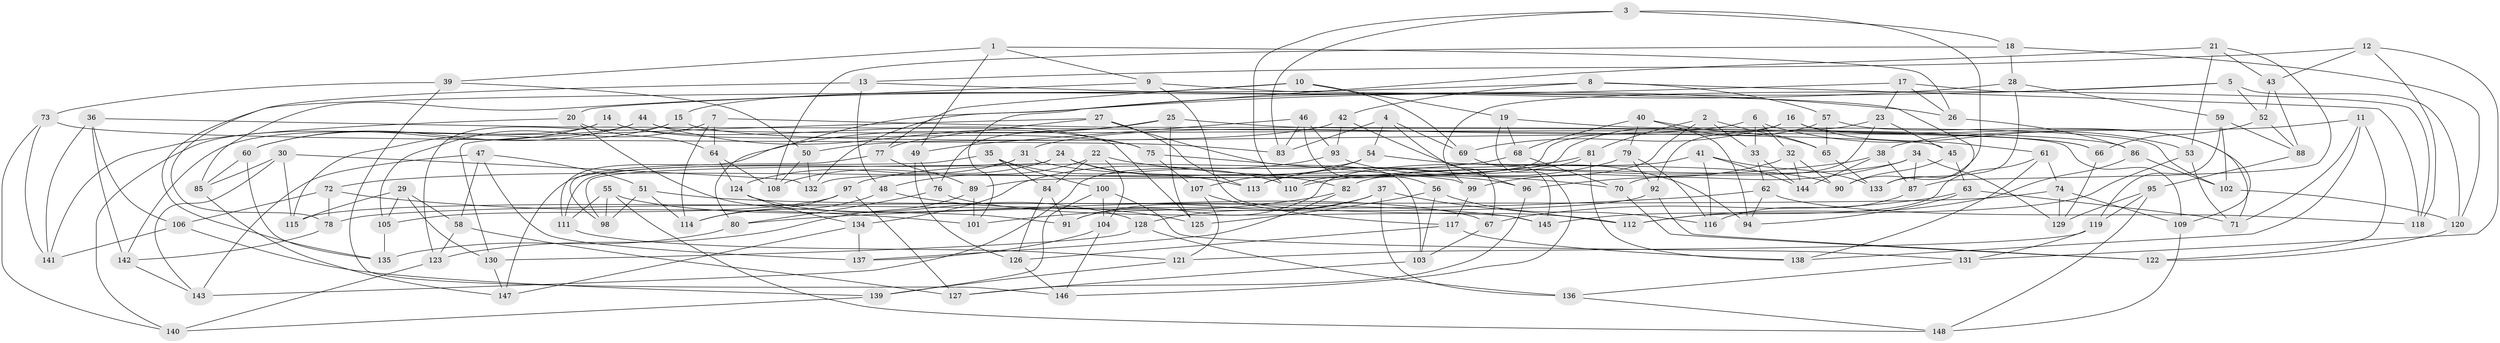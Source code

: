 // coarse degree distribution, {7: 0.04918032786885246, 8: 0.06557377049180328, 12: 0.01639344262295082, 10: 0.11475409836065574, 9: 0.11475409836065574, 3: 0.09836065573770492, 4: 0.4262295081967213, 11: 0.06557377049180328, 6: 0.04918032786885246}
// Generated by graph-tools (version 1.1) at 2025/53/03/04/25 22:53:43]
// undirected, 148 vertices, 296 edges
graph export_dot {
  node [color=gray90,style=filled];
  1;
  2;
  3;
  4;
  5;
  6;
  7;
  8;
  9;
  10;
  11;
  12;
  13;
  14;
  15;
  16;
  17;
  18;
  19;
  20;
  21;
  22;
  23;
  24;
  25;
  26;
  27;
  28;
  29;
  30;
  31;
  32;
  33;
  34;
  35;
  36;
  37;
  38;
  39;
  40;
  41;
  42;
  43;
  44;
  45;
  46;
  47;
  48;
  49;
  50;
  51;
  52;
  53;
  54;
  55;
  56;
  57;
  58;
  59;
  60;
  61;
  62;
  63;
  64;
  65;
  66;
  67;
  68;
  69;
  70;
  71;
  72;
  73;
  74;
  75;
  76;
  77;
  78;
  79;
  80;
  81;
  82;
  83;
  84;
  85;
  86;
  87;
  88;
  89;
  90;
  91;
  92;
  93;
  94;
  95;
  96;
  97;
  98;
  99;
  100;
  101;
  102;
  103;
  104;
  105;
  106;
  107;
  108;
  109;
  110;
  111;
  112;
  113;
  114;
  115;
  116;
  117;
  118;
  119;
  120;
  121;
  122;
  123;
  124;
  125;
  126;
  127;
  128;
  129;
  130;
  131;
  132;
  133;
  134;
  135;
  136;
  137;
  138;
  139;
  140;
  141;
  142;
  143;
  144;
  145;
  146;
  147;
  148;
  1 -- 26;
  1 -- 39;
  1 -- 49;
  1 -- 9;
  2 -- 65;
  2 -- 110;
  2 -- 81;
  2 -- 33;
  3 -- 110;
  3 -- 83;
  3 -- 18;
  3 -- 90;
  4 -- 83;
  4 -- 67;
  4 -- 54;
  4 -- 69;
  5 -- 80;
  5 -- 120;
  5 -- 52;
  5 -- 99;
  6 -- 32;
  6 -- 33;
  6 -- 53;
  6 -- 31;
  7 -- 105;
  7 -- 64;
  7 -- 66;
  7 -- 114;
  8 -- 42;
  8 -- 135;
  8 -- 118;
  8 -- 57;
  9 -- 133;
  9 -- 145;
  9 -- 20;
  10 -- 69;
  10 -- 19;
  10 -- 15;
  10 -- 77;
  11 -- 138;
  11 -- 71;
  11 -- 38;
  11 -- 122;
  12 -- 13;
  12 -- 43;
  12 -- 118;
  12 -- 131;
  13 -- 78;
  13 -- 26;
  13 -- 48;
  14 -- 125;
  14 -- 60;
  14 -- 75;
  14 -- 140;
  15 -- 123;
  15 -- 115;
  15 -- 66;
  16 -- 132;
  16 -- 61;
  16 -- 69;
  16 -- 71;
  17 -- 26;
  17 -- 118;
  17 -- 23;
  17 -- 85;
  18 -- 120;
  18 -- 28;
  18 -- 108;
  19 -- 68;
  19 -- 102;
  19 -- 146;
  20 -- 64;
  20 -- 141;
  20 -- 91;
  21 -- 87;
  21 -- 53;
  21 -- 43;
  21 -- 101;
  22 -- 104;
  22 -- 84;
  22 -- 70;
  22 -- 48;
  23 -- 92;
  23 -- 70;
  23 -- 45;
  24 -- 108;
  24 -- 82;
  24 -- 113;
  24 -- 98;
  25 -- 125;
  25 -- 76;
  25 -- 111;
  25 -- 86;
  26 -- 86;
  27 -- 130;
  27 -- 103;
  27 -- 77;
  27 -- 113;
  28 -- 59;
  28 -- 132;
  28 -- 133;
  29 -- 115;
  29 -- 130;
  29 -- 105;
  29 -- 58;
  30 -- 132;
  30 -- 143;
  30 -- 85;
  30 -- 115;
  31 -- 96;
  31 -- 124;
  31 -- 111;
  32 -- 90;
  32 -- 144;
  32 -- 99;
  33 -- 62;
  33 -- 144;
  34 -- 82;
  34 -- 96;
  34 -- 129;
  34 -- 87;
  35 -- 147;
  35 -- 84;
  35 -- 110;
  35 -- 100;
  36 -- 45;
  36 -- 142;
  36 -- 106;
  36 -- 141;
  37 -- 136;
  37 -- 112;
  37 -- 91;
  37 -- 128;
  38 -- 110;
  38 -- 87;
  38 -- 144;
  39 -- 50;
  39 -- 73;
  39 -- 146;
  40 -- 94;
  40 -- 68;
  40 -- 65;
  40 -- 79;
  41 -- 133;
  41 -- 144;
  41 -- 91;
  41 -- 116;
  42 -- 50;
  42 -- 93;
  42 -- 96;
  43 -- 52;
  43 -- 88;
  44 -- 75;
  44 -- 142;
  44 -- 60;
  44 -- 109;
  45 -- 63;
  45 -- 90;
  46 -- 83;
  46 -- 56;
  46 -- 49;
  46 -- 93;
  47 -- 137;
  47 -- 58;
  47 -- 51;
  47 -- 143;
  48 -- 114;
  48 -- 125;
  49 -- 126;
  49 -- 76;
  50 -- 108;
  50 -- 132;
  51 -- 114;
  51 -- 145;
  51 -- 98;
  52 -- 66;
  52 -- 88;
  53 -- 71;
  53 -- 145;
  54 -- 143;
  54 -- 90;
  54 -- 107;
  55 -- 148;
  55 -- 67;
  55 -- 98;
  55 -- 111;
  56 -- 125;
  56 -- 116;
  56 -- 103;
  57 -- 89;
  57 -- 109;
  57 -- 65;
  58 -- 123;
  58 -- 127;
  59 -- 102;
  59 -- 88;
  59 -- 119;
  60 -- 85;
  60 -- 135;
  61 -- 112;
  61 -- 138;
  61 -- 74;
  62 -- 80;
  62 -- 94;
  62 -- 118;
  63 -- 71;
  63 -- 94;
  63 -- 67;
  64 -- 124;
  64 -- 108;
  65 -- 133;
  66 -- 129;
  67 -- 103;
  68 -- 70;
  68 -- 72;
  69 -- 145;
  70 -- 122;
  72 -- 106;
  72 -- 101;
  72 -- 78;
  73 -- 140;
  73 -- 83;
  73 -- 141;
  74 -- 129;
  74 -- 109;
  74 -- 78;
  75 -- 107;
  75 -- 99;
  76 -- 80;
  76 -- 112;
  77 -- 89;
  77 -- 98;
  78 -- 142;
  79 -- 92;
  79 -- 113;
  79 -- 116;
  80 -- 135;
  81 -- 97;
  81 -- 138;
  81 -- 113;
  82 -- 137;
  82 -- 101;
  84 -- 126;
  84 -- 91;
  85 -- 147;
  86 -- 102;
  86 -- 112;
  87 -- 116;
  88 -- 95;
  89 -- 123;
  89 -- 101;
  92 -- 122;
  92 -- 115;
  93 -- 94;
  93 -- 134;
  95 -- 129;
  95 -- 119;
  95 -- 148;
  96 -- 127;
  97 -- 127;
  97 -- 114;
  97 -- 105;
  99 -- 117;
  100 -- 104;
  100 -- 131;
  100 -- 139;
  102 -- 120;
  103 -- 127;
  104 -- 137;
  104 -- 146;
  105 -- 135;
  106 -- 141;
  106 -- 139;
  107 -- 121;
  107 -- 117;
  109 -- 148;
  111 -- 121;
  117 -- 138;
  117 -- 126;
  119 -- 121;
  119 -- 131;
  120 -- 122;
  121 -- 139;
  123 -- 140;
  124 -- 134;
  124 -- 128;
  126 -- 146;
  128 -- 136;
  128 -- 130;
  130 -- 147;
  131 -- 136;
  134 -- 147;
  134 -- 137;
  136 -- 148;
  139 -- 140;
  142 -- 143;
}
